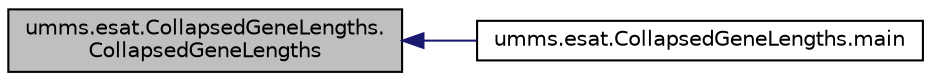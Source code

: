 digraph "umms.esat.CollapsedGeneLengths.CollapsedGeneLengths"
{
  edge [fontname="Helvetica",fontsize="10",labelfontname="Helvetica",labelfontsize="10"];
  node [fontname="Helvetica",fontsize="10",shape=record];
  rankdir="LR";
  Node1 [label="umms.esat.CollapsedGeneLengths.\lCollapsedGeneLengths",height=0.2,width=0.4,color="black", fillcolor="grey75", style="filled" fontcolor="black"];
  Node1 -> Node2 [dir="back",color="midnightblue",fontsize="10",style="solid",fontname="Helvetica"];
  Node2 [label="umms.esat.CollapsedGeneLengths.main",height=0.2,width=0.4,color="black", fillcolor="white", style="filled",URL="$classumms_1_1esat_1_1_collapsed_gene_lengths.html#a64640b77e2ba1e1530e27e1dfbdef78e"];
}

